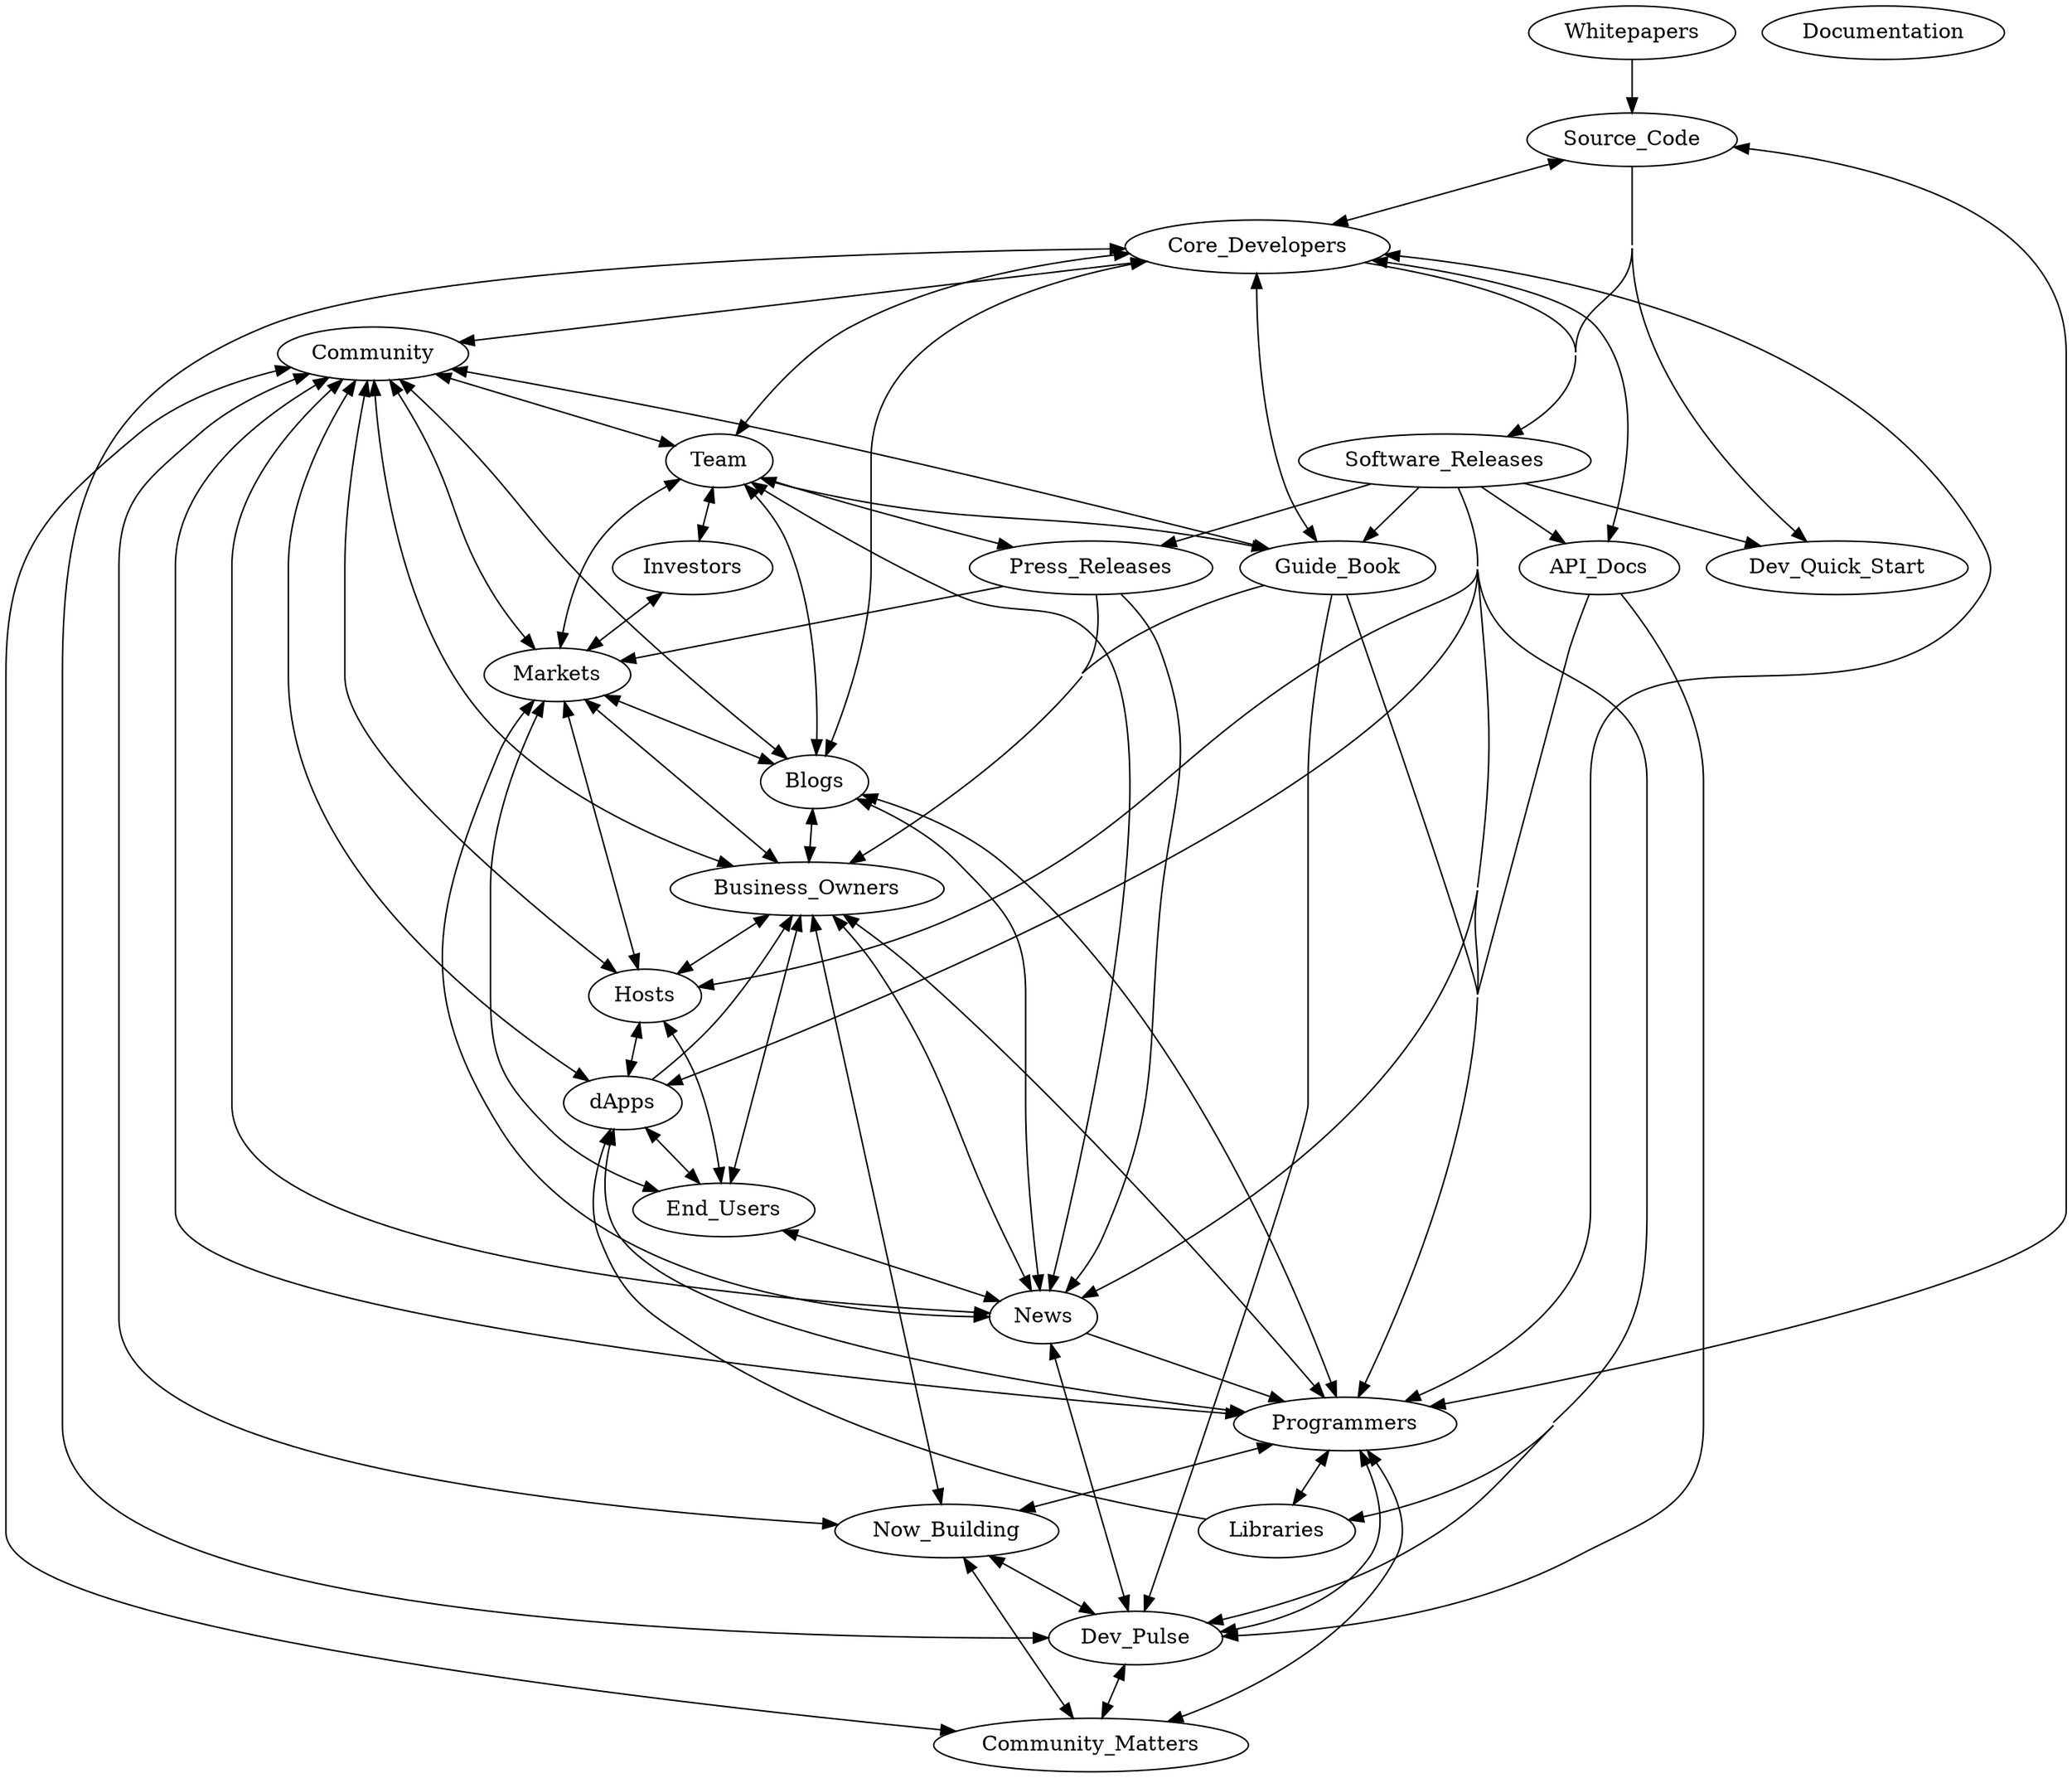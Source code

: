 digraph	"Software Flow" {
	concentrate = true;

	Whitepapers [href = "https://holo.host/whitepapers/"];
	Source_Code [href = "https://github.com/holochain/holochain-rust"];
	Team [href = "https://holo.host/team/"];
	Core_Developers [href = "https://github.com/holochain/holochain-rust/graphs/contributors"];
	Software_Releases [href = "https://github.com/holochain/holochain-rust/releases"];
	Hosts [href = "https://holo.host/host/"];
	Documentation [href = "https://developer.holochain.org/"];
	Dev_Quick_Start [href = "https://developer.holochain.org/start.html"];
	API_Docs [href = "https://developer.holochain.org/api/latest/hdk/"]
	Guide_Book [href = "https://developer.holochain.org/guide/latest/welcome.html"]
	Dev_Pulse [href = "https://medium.com/holochain"]
	Community_Matters [href = "https://medium.com/holochain/tagged/community-matters"]
	Now_Building [href = "https://medium.com/holochain/tagged/now-building"]

	Whitepapers -> Source_Code;
	Source_Code -> Software_Releases;
	Source_Code -> Core_Developers -> Source_Code;
	Source_Code -> Dev_Quick_Start;
	Software_Releases -> API_Docs;
	Software_Releases -> News;
	Software_Releases -> Libraries;
	Software_Releases -> dApps;
	Software_Releases -> Hosts;
	Software_Releases -> Press_Releases;
	Software_Releases -> API_Docs;
	Software_Releases -> Dev_Quick_Start;
	Software_Releases -> Dev_Pulse;
	Software_Releases -> Guide_Book;
	Software_Releases -> Programmers;
	Libraries -> dApps;
	dApps -> Business_Owners;
	dApps -> End_Users -> dApps;
	API_Docs -> Dev_Pulse;
	API_Docs -> Programmers;
	Guide_Book -> Programmers;
	Guide_Book -> Business_Owners;
	Guide_Book -> Dev_Pulse;
	Guide_Book -> Core_Developers -> Guide_Book;
	Press_Releases -> News;
	Press_Releases -> Business_Owners;
	Press_Releases -> Markets;
	News -> Dev_Pulse -> News;
	News -> Programmers;
	News -> Blogs -> News;
	News -> Business_Owners -> News;
	News -> End_Users -> News;
	News -> Markets -> News;
	Dev_Pulse -> Programmers -> Dev_Pulse;
	Community_Matters -> Community -> Community_Matters;
	Dev_Pulse -> Community_Matters -> Dev_Pulse -> Now_Building -> Dev_Pulse;
	Now_Building -> Community -> Now_Building;
	Now_Building -> Community_Matters -> Now_Building;
	Now_Building -> Business_Owners -> Now_Building;
	Now_Building -> Programmers -> Now_Building;
	Community_Matters -> Programmers -> Community_Matters;
	Blogs -> Team -> Blogs;
	Blogs -> Core_Developers -> Blogs;
	Blogs -> Programmers -> Blogs;
	Blogs -> Business_Owners -> Blogs;
	Blogs -> Markets -> Blogs;
	Markets -> Hosts -> Markets;
	Markets -> Investors -> Markets;
	Markets -> End_Users -> Markets;
	Team -> Core_Developers -> Team;
	Team -> Press_Releases;
	Team -> Guide_Book -> Team;
	Team -> News -> Team;
	Team -> Markets -> Team;
	Team -> Investors -> Team;
	Core_Developers -> API_Docs -> Core_Developers;
	Core_Developers -> Guide_Book -> Core_Developers;
	Core_Developers -> Dev_Pulse -> Core_Developers;
	Core_Developers -> Programmers -> Core_Developers;
	Core_Developers -> Software_Releases;
	Hosts -> dApps -> Hosts;
	Hosts -> Business_Owners -> Hosts;
	Hosts -> End_Users -> Hosts;
	Community -> Team -> Community;
	Community -> Core_Developers -> Community;
	Community -> Markets -> Community;
	Community -> Blogs -> Community;
	Community -> News -> Community;
	Community -> Programmers -> Community;
	Community -> Business_Owners -> Community;
	Community -> Guide_Book -> Community;
	Community -> dApps -> Community;
	Community -> Hosts -> Community;
	Programmers -> Source_Code -> Programmers;
	Programmers -> dApps -> Programmers;
	Programmers -> Libraries -> Programmers;
	Programmers -> Business_Owners -> Programmers;
	Business_Owners -> End_Users -> Business_Owners;
	Business_Owners -> Markets -> Business_Owners;
}
